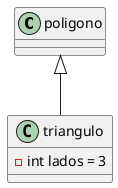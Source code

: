 @startuml triangulo

class poligono

class triangulo{

    - int lados = 3
}


poligono <|-- triangulo
